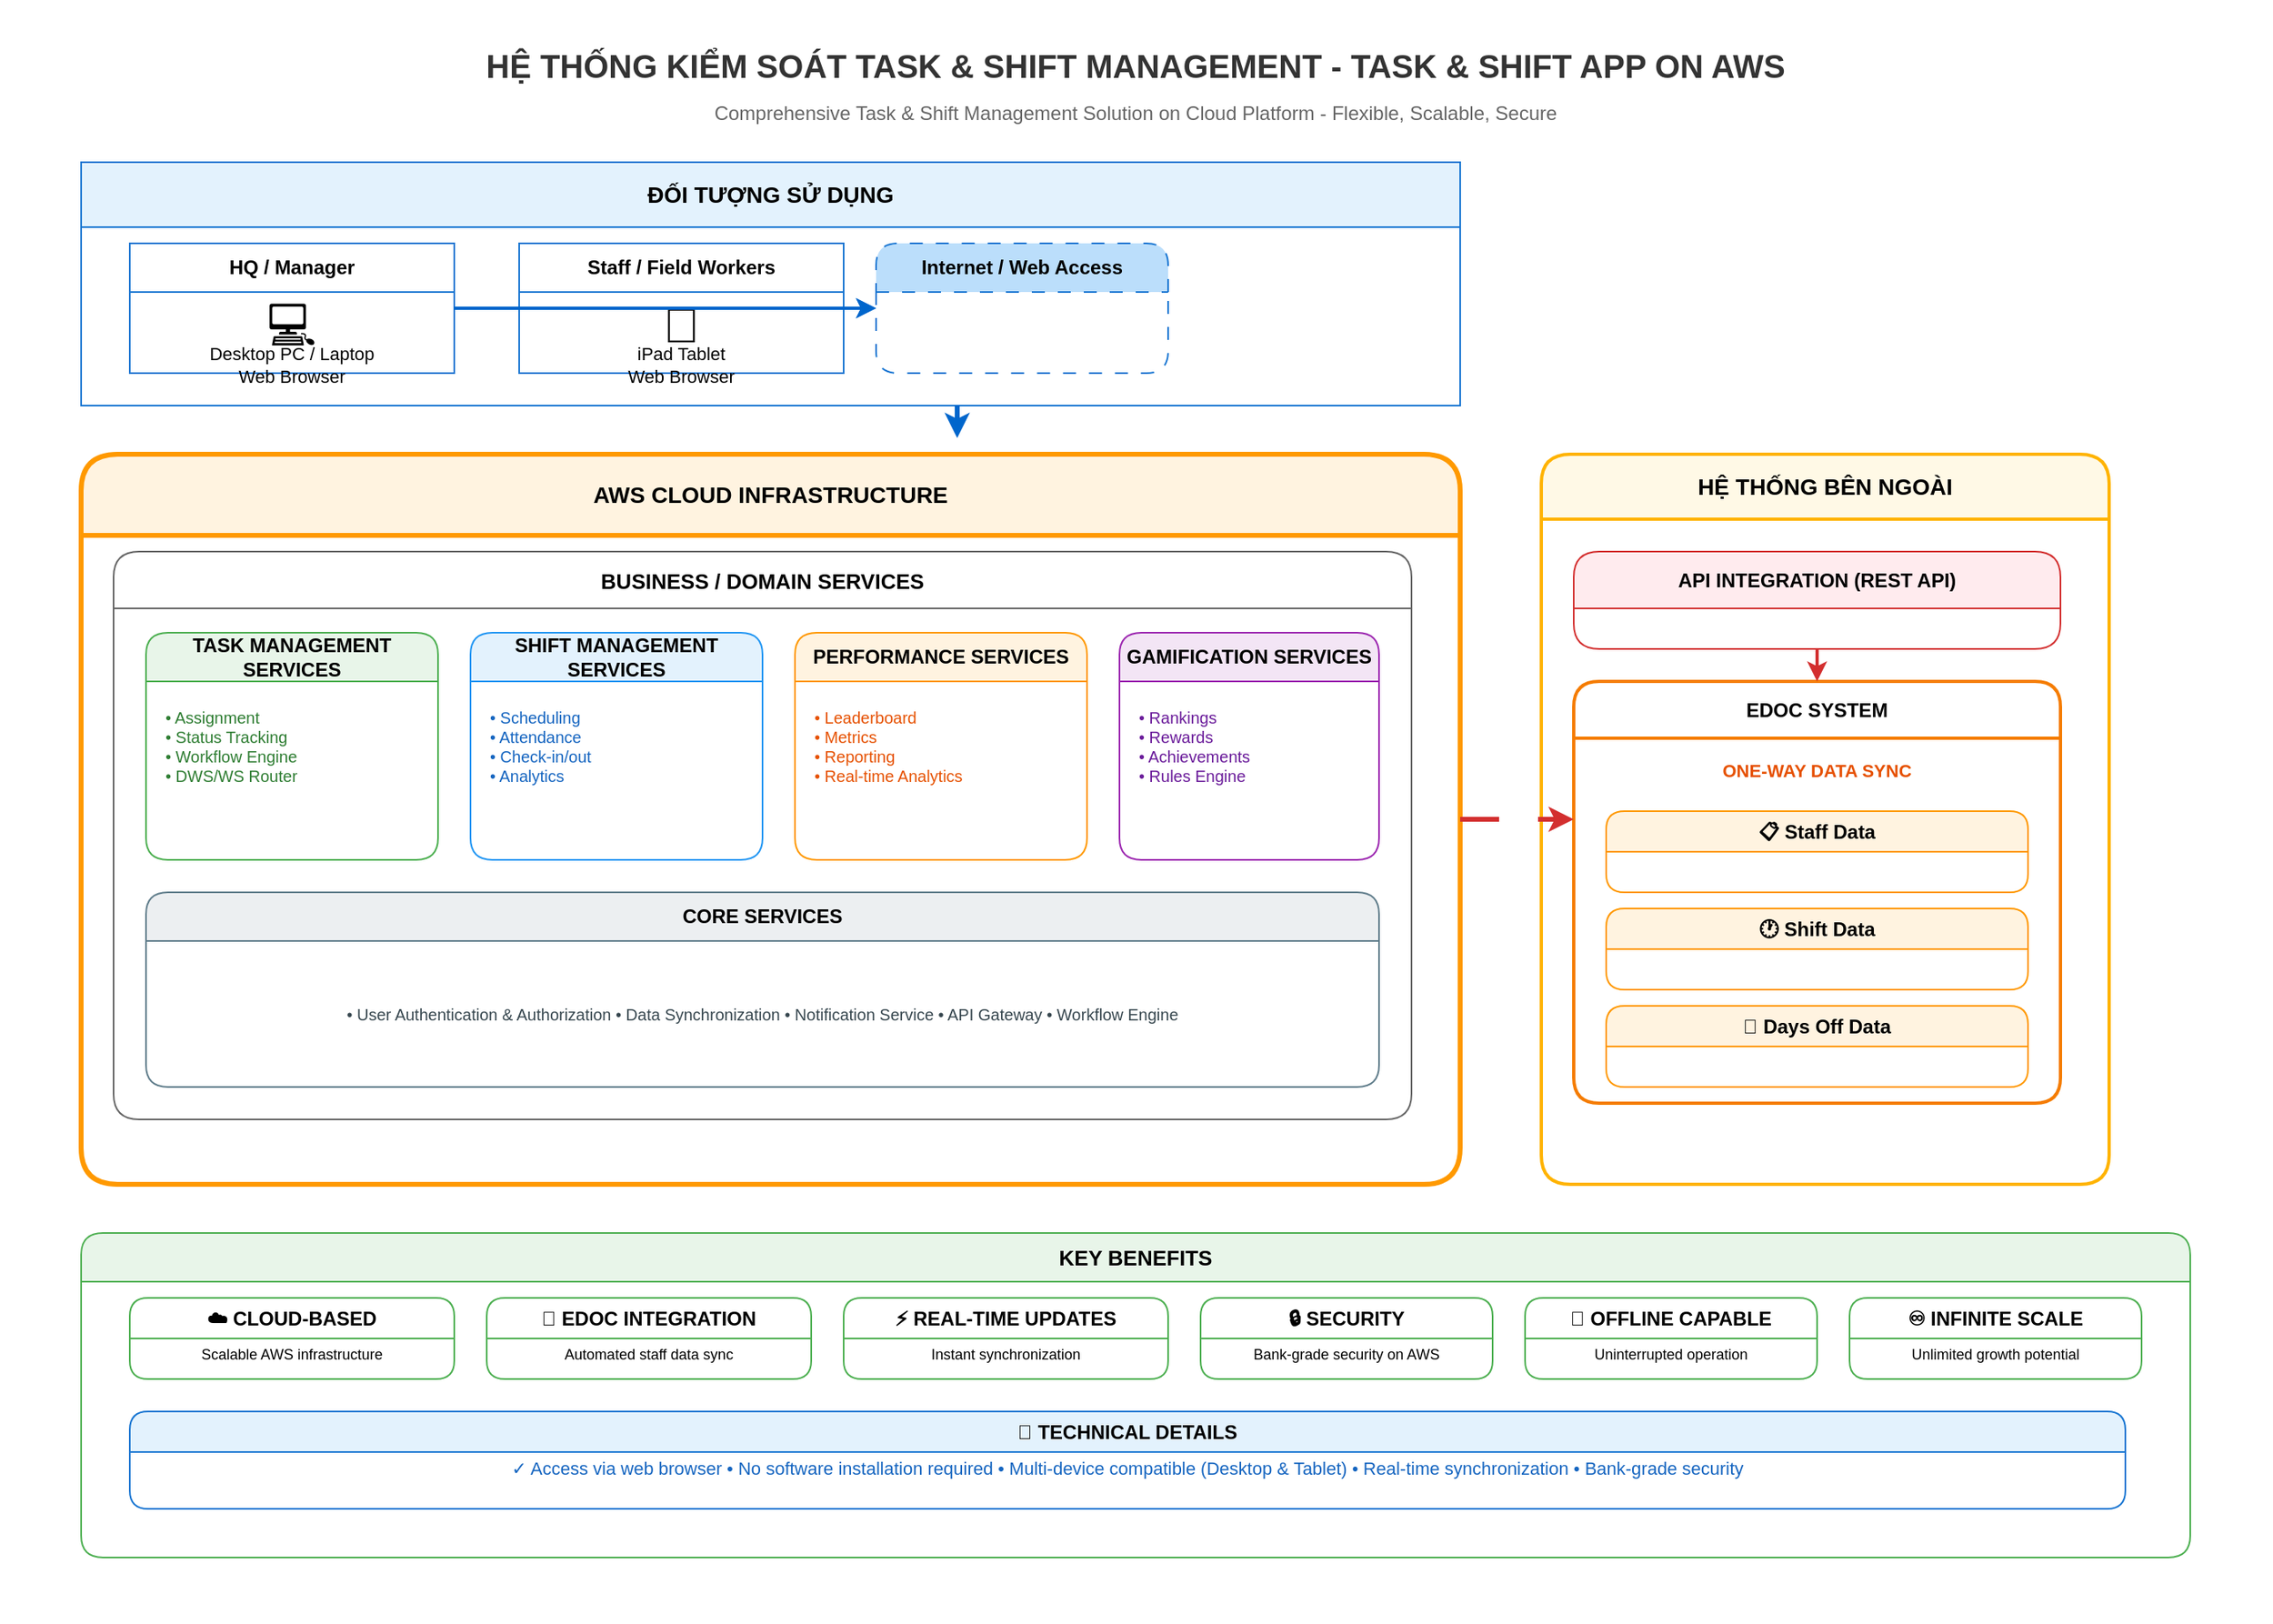 <mxfile version="22.1.16" type="device">
  <diagram name="Task &amp; Shift Architecture" id="system-arch">
    <mxGraphModel dx="1422" dy="794" grid="1" gridSize="10" guides="1" tooltips="1" connect="1" arrows="1" fold="1" page="1" pageScale="1" pageWidth="1400" pageHeight="1000" math="0" shadow="0">
      <root>
        <mxCell id="0" />
        <mxCell id="1" parent="0" />
        
        <!-- Background Color -->
        <mxCell id="bg" value="" style="sketch=0;aspect=fixed;html=1;points=[];align=center;image;fontFamily=Verdana;fontSize=12;fillColor=#F5F5F5;strokeColor=none;" vertex="1" parent="1">
          <mxGeometry x="0" y="0" width="1400" height="1000" as="geometry" />
        </mxCell>
        
        <!-- Title -->
        <mxCell id="title" value="HỆ THỐNG KIỂM SOÁT TASK &amp; SHIFT MANAGEMENT - TASK &amp; SHIFT APP ON AWS" style="text;html=1;strokeColor=none;fillColor=none;align=center;verticalAlign=middle;whiteSpace=wrap;rounded=0;fontSize=20;fontStyle=1;fontColor=#333333;" vertex="1" parent="1">
          <mxGeometry x="50" y="20" width="1300" height="40" as="geometry" />
        </mxCell>
        <mxCell id="subtitle" value="Comprehensive Task &amp; Shift Management Solution on Cloud Platform - Flexible, Scalable, Secure" style="text;html=1;strokeColor=none;fillColor=none;align=center;verticalAlign=middle;whiteSpace=wrap;rounded=0;fontSize=12;fontColor=#666666;" vertex="1" parent="1">
          <mxGeometry x="50" y="60" width="1300" height="20" as="geometry" />
        </mxCell>
        
        <!-- USER INTERACTION LAYER -->
        <mxCell id="user-layer-bg" value="ĐỐI TƯỢNG SỬ DỤNG" style="swimlane;html=1;startSize=40;fillColor=#E3F2FD;strokeColor=#1976D2;fontSize=14;fontStyle=1;whiteSpace=wrap;swimlaneLine=1;swimlaneFillColor=#FFFFFF;" vertex="1" parent="1">
          <mxGeometry x="50" y="100" width="850" height="150" as="geometry" />
        </mxCell>
        
        <!-- Manager / HQ -->
        <mxCell id="manager-box" value="HQ / Manager" style="swimlane;html=1;startSize=30;fillColor=#FFFFFF;strokeColor=#1976D2;whiteSpace=wrap;" vertex="1" parent="user-layer-bg">
          <mxGeometry x="30" y="50" width="200" height="80" as="geometry" />
        </mxCell>
        <mxCell id="manager-icon" value="💻" style="text;html=1;strokeColor=none;fillColor=none;align=center;verticalAlign=middle;whiteSpace=wrap;rounded=0;fontSize=30;" vertex="1" parent="manager-box">
          <mxGeometry x="80" y="30" width="40" height="40" as="geometry" />
        </mxCell>
        <mxCell id="manager-text" value="Desktop PC / Laptop&#xa;Web Browser" style="text;html=1;strokeColor=none;fillColor=none;align=center;verticalAlign=middle;whiteSpace=wrap;rounded=0;fontSize=11;" vertex="1" parent="manager-box">
          <mxGeometry x="20" y="70" width="160" height="10" as="geometry" />
        </mxCell>
        
        <!-- Staff -->
        <mxCell id="staff-box" value="Staff / Field Workers" style="swimlane;html=1;startSize=30;fillColor=#FFFFFF;strokeColor=#1976D2;whiteSpace=wrap;" vertex="1" parent="user-layer-bg">
          <mxGeometry x="270" y="50" width="200" height="80" as="geometry" />
        </mxCell>
        <mxCell id="staff-icon" value="📱" style="text;html=1;strokeColor=none;fillColor=none;align=center;verticalAlign=middle;whiteSpace=wrap;rounded=0;fontSize=30;" vertex="1" parent="staff-box">
          <mxGeometry x="80" y="30" width="40" height="40" as="geometry" />
        </mxCell>
        <mxCell id="staff-text" value="iPad Tablet&#xa;Web Browser" style="text;html=1;strokeColor=none;fillColor=none;align=center;verticalAlign=middle;whiteSpace=wrap;rounded=0;fontSize=11;" vertex="1" parent="staff-box">
          <mxGeometry x="20" y="70" width="160" height="10" as="geometry" />
        </mxCell>
        
        <!-- Internet Connection -->
        <mxCell id="internet-box" value="Internet / Web Access" style="swimlane;html=1;startSize=30;fillColor=#BBDEFB;strokeColor=#1976D2;whiteSpace=wrap;rounded=1;dashed=1;dashPattern=8 8;" vertex="1" parent="user-layer-bg">
          <mxGeometry x="490" y="50" width="180" height="80" as="geometry" />
        </mxCell>
        
        <!-- User to Internet arrows -->
        <mxCell id="arrow1" value="" style="endArrow=classic;html=1;rounded=0;entryX=0;entryY=0.5;entryDx=0;entryDy=0;exitX=1;exitY=0.5;exitDx=0;exitDy=0;strokeColor=#0066CC;strokeWidth=2;" edge="1" parent="user-layer-bg" source="manager-box" target="internet-box">
          <mxGeometry relative="1" as="geometry" />
        </mxCell>
        <mxCell id="arrow2" value="" style="endArrow=classic;html=1;rounded=0;entryX=0;entryY=0.5;entryDx=0;entryDy=0;exitX=1;exitY=0.5;exitDx=0;exitDy=0;strokeColor=#0066CC;strokeWidth=2;" edge="1" parent="user-layer-bg" source="staff-box" target="internet-box">
          <mxGeometry relative="1" as="geometry" />
        </mxCell>
        
        <!-- AWS CLOUD INFRASTRUCTURE -->
        <mxCell id="aws-cloud" value="AWS CLOUD INFRASTRUCTURE" style="swimlane;html=1;startSize=50;fillColor=#FFF3E0;strokeColor=#FF9900;fontSize=14;fontStyle=1;whiteSpace=wrap;rounded=1;strokeWidth=3;" vertex="1" parent="1">
          <mxGeometry x="50" y="280" width="850" height="450" as="geometry" />
        </mxCell>
        
        <!-- Internet to Cloud arrow -->
        <mxCell id="arrow3" value="" style="endArrow=classic;html=1;rounded=0;entryX=0.5;entryY=0;entryDx=0;entryDy=0;exitX=0.5;exitY=1;exitDx=0;exitDy=0;strokeColor=#0066CC;strokeWidth=3;" edge="1" parent="1">
          <mxGeometry relative="1" as="geometry">
            <mxPoint x="590" y="250" as="sourcePoint" />
            <mxPoint x="590" y="270" as="targetPoint" />
          </mxGeometry>
        </mxCell>
        
        <!-- BUSINESS / DOMAIN SERVICES -->
        <mxCell id="services-bg" value="BUSINESS / DOMAIN SERVICES" style="swimlane;html=1;startSize=35;fillColor=#FFFFFF;strokeColor=#666666;fontSize=13;fontStyle=1;whiteSpace=wrap;rounded=1;" vertex="1" parent="aws-cloud">
          <mxGeometry x="20" y="60" width="800" height="350" as="geometry" />
        </mxCell>
        
        <!-- TASK MANAGEMENT SERVICES -->
        <mxCell id="task-services" value="TASK MANAGEMENT SERVICES" style="swimlane;html=1;startSize=30;fillColor=#E8F5E9;strokeColor=#4CAF50;whiteSpace=wrap;rounded=1;" vertex="1" parent="services-bg">
          <mxGeometry x="20" y="50" width="180" height="140" as="geometry" />
        </mxCell>
        <mxCell id="task-list" value="• Assignment&#xa;• Status Tracking&#xa;• Workflow Engine&#xa;• DWS/WS Router" style="text;html=1;strokeColor=none;fillColor=none;align=left;verticalAlign=top;whiteSpace=wrap;rounded=0;fontSize=10;fontColor=#2E7D32;" vertex="1" parent="task-services">
          <mxGeometry x="10" y="40" width="160" height="90" as="geometry" />
        </mxCell>
        
        <!-- SHIFT MANAGEMENT SERVICES -->
        <mxCell id="shift-services" value="SHIFT MANAGEMENT SERVICES" style="swimlane;html=1;startSize=30;fillColor=#E3F2FD;strokeColor=#2196F3;whiteSpace=wrap;rounded=1;" vertex="1" parent="services-bg">
          <mxGeometry x="220" y="50" width="180" height="140" as="geometry" />
        </mxCell>
        <mxCell id="shift-list" value="• Scheduling&#xa;• Attendance&#xa;• Check-in/out&#xa;• Analytics" style="text;html=1;strokeColor=none;fillColor=none;align=left;verticalAlign=top;whiteSpace=wrap;rounded=0;fontSize=10;fontColor=#1565C0;" vertex="1" parent="shift-services">
          <mxGeometry x="10" y="40" width="160" height="90" as="geometry" />
        </mxCell>
        
        <!-- PERFORMANCE & ANALYTICS -->
        <mxCell id="perf-services" value="PERFORMANCE SERVICES" style="swimlane;html=1;startSize=30;fillColor=#FFF3E0;strokeColor=#FF9800;whiteSpace=wrap;rounded=1;" vertex="1" parent="services-bg">
          <mxGeometry x="420" y="50" width="180" height="140" as="geometry" />
        </mxCell>
        <mxCell id="perf-list" value="• Leaderboard&#xa;• Metrics&#xa;• Reporting&#xa;• Real-time Analytics" style="text;html=1;strokeColor=none;fillColor=none;align=left;verticalAlign=top;whiteSpace=wrap;rounded=0;fontSize=10;fontColor=#E65100;" vertex="1" parent="perf-services">
          <mxGeometry x="10" y="40" width="160" height="90" as="geometry" />
        </mxCell>
        
        <!-- GAMIFICATION SERVICES -->
        <mxCell id="gamif-services" value="GAMIFICATION SERVICES" style="swimlane;html=1;startSize=30;fillColor=#F3E5F5;strokeColor=#9C27B0;whiteSpace=wrap;rounded=1;" vertex="1" parent="services-bg">
          <mxGeometry x="620" y="50" width="160" height="140" as="geometry" />
        </mxCell>
        <mxCell id="gamif-list" value="• Rankings&#xa;• Rewards&#xa;• Achievements&#xa;• Rules Engine" style="text;html=1;strokeColor=none;fillColor=none;align=left;verticalAlign=top;whiteSpace=wrap;rounded=0;fontSize=10;fontColor=#6A1B9A;" vertex="1" parent="gamif-services">
          <mxGeometry x="10" y="40" width="140" height="90" as="geometry" />
        </mxCell>
        
        <!-- CORE SERVICES (Bottom Row) -->
        <mxCell id="core-services" value="CORE SERVICES" style="swimlane;html=1;startSize=30;fillColor=#ECEFF1;strokeColor=#607D8B;whiteSpace=wrap;rounded=1;" vertex="1" parent="services-bg">
          <mxGeometry x="20" y="210" width="760" height="120" as="geometry" />
        </mxCell>
        <mxCell id="core-list" value="• User Authentication &amp; Authorization • Data Synchronization • Notification Service • API Gateway • Workflow Engine" style="text;html=1;strokeColor=none;fillColor=none;align=center;verticalAlign=middle;whiteSpace=wrap;rounded=0;fontSize=10;fontColor=#37474F;" vertex="1" parent="core-services">
          <mxGeometry x="20" y="40" width="720" height="70" as="geometry" />
        </mxCell>
        
        <!-- EXTERNAL SYSTEM LINKAGE -->
        <mxCell id="external-layer" value="HỆ THỐNG BÊN NGOÀI" style="swimlane;html=1;startSize=40;fillColor=#FFF9E6;strokeColor=#FFB300;fontSize=14;fontStyle=1;whiteSpace=wrap;rounded=1;strokeWidth=2;" vertex="1" parent="1">
          <mxGeometry x="950" y="280" width="350" height="450" as="geometry" />
        </mxCell>
        
        <!-- API INTEGRATION -->
        <mxCell id="api-box" value="API INTEGRATION (REST API)" style="swimlane;html=1;startSize=35;fillColor=#FFEBEE;strokeColor=#D32F2F;whiteSpace=wrap;rounded=1;" vertex="1" parent="external-layer">
          <mxGeometry x="20" y="60" width="300" height="60" as="geometry" />
        </mxCell>
        
        <!-- Cloud to API arrow -->
        <mxCell id="arrow4" value="" style="endArrow=classic;html=1;rounded=0;entryX=0;entryY=0.5;entryDx=0;entryDy=0;exitX=1;exitY=0.5;exitDx=0;exitDy=0;strokeColor=#D32F2F;strokeWidth=3;dashed=1;dashPattern=8 8;" edge="1" parent="1">
          <mxGeometry relative="1" as="geometry">
            <mxPoint x="900" y="505" as="sourcePoint" />
            <mxPoint x="970" y="505" as="targetPoint" />
            <Array as="points">
              <mxPoint x="920" y="505" />
              <mxPoint x="950" y="505" />
            </Array>
          </mxGeometry>
        </mxCell>
        
        <!-- EDOC System -->
        <mxCell id="edoc-box" value="EDOC SYSTEM" style="swimlane;html=1;startSize=35;fillColor=#FFFFFF;strokeColor=#F57C00;whiteSpace=wrap;rounded=1;strokeWidth=2;" vertex="1" parent="external-layer">
          <mxGeometry x="20" y="140" width="300" height="260" as="geometry" />
        </mxCell>
        
        <mxCell id="edoc-title" value="ONE-WAY DATA SYNC" style="text;html=1;strokeColor=none;fillColor=none;align=center;verticalAlign=middle;whiteSpace=wrap;rounded=0;fontSize=11;fontStyle=1;fontColor=#E65100;" vertex="1" parent="edoc-box">
          <mxGeometry x="20" y="45" width="260" height="20" as="geometry" />
        </mxCell>
        
        <mxCell id="edoc-data1" value="📋 Staff Data" style="swimlane;html=1;startSize=25;fillColor=#FFF3E0;strokeColor=#FF9800;whiteSpace=wrap;rounded=1;" vertex="1" parent="edoc-box">
          <mxGeometry x="20" y="80" width="260" height="50" as="geometry" />
        </mxCell>
        <mxCell id="edoc-data2" value="🕐 Shift Data" style="swimlane;html=1;startSize=25;fillColor=#FFF3E0;strokeColor=#FF9800;whiteSpace=wrap;rounded=1;" vertex="1" parent="edoc-box">
          <mxGeometry x="20" y="140" width="260" height="50" as="geometry" />
        </mxCell>
        <mxCell id="edoc-data3" value="📅 Days Off Data" style="swimlane;html=1;startSize=25;fillColor=#FFF3E0;strokeColor=#FF9800;whiteSpace=wrap;rounded=1;" vertex="1" parent="edoc-box">
          <mxGeometry x="20" y="200" width="260" height="50" as="geometry" />
        </mxCell>
        
        <!-- API to EDOC arrow -->
        <mxCell id="arrow5" value="" style="endArrow=classic;html=1;rounded=0;entryX=0.5;entryY=0;entryDx=0;entryDy=0;exitX=0.5;exitY=1;exitDx=0;exitDy=0;strokeColor=#D32F2F;strokeWidth=2;" edge="1" parent="external-layer" source="api-box" target="edoc-box">
          <mxGeometry relative="1" as="geometry" />
        </mxCell>
        
        <!-- Key Benefits Box -->
        <mxCell id="benefits-bg" value="KEY BENEFITS" style="swimlane;html=1;startSize=30;fillColor=#E8F5E9;strokeColor=#4CAF50;fontSize=13;fontStyle=1;whiteSpace=wrap;rounded=1;" vertex="1" parent="1">
          <mxGeometry x="50" y="760" width="1300" height="200" as="geometry" />
        </mxCell>
        
        <mxCell id="benefit1" value="☁️ CLOUD-BASED" style="swimlane;html=1;startSize=25;fillColor=#FFFFFF;strokeColor=#4CAF50;whiteSpace=wrap;rounded=1;" vertex="1" parent="benefits-bg">
          <mxGeometry x="30" y="40" width="200" height="50" as="geometry" />
        </mxCell>
        <mxCell id="benefit1-text" value="Scalable AWS infrastructure" style="text;html=1;strokeColor=none;fillColor=none;align=center;verticalAlign=middle;whiteSpace=wrap;rounded=0;fontSize=9;" vertex="1" parent="benefit1">
          <mxGeometry x="5" y="25" width="190" height="20" as="geometry" />
        </mxCell>
        
        <mxCell id="benefit2" value="🔗 EDOC INTEGRATION" style="swimlane;html=1;startSize=25;fillColor=#FFFFFF;strokeColor=#4CAF50;whiteSpace=wrap;rounded=1;" vertex="1" parent="benefits-bg">
          <mxGeometry x="250" y="40" width="200" height="50" as="geometry" />
        </mxCell>
        <mxCell id="benefit2-text" value="Automated staff data sync" style="text;html=1;strokeColor=none;fillColor=none;align=center;verticalAlign=middle;whiteSpace=wrap;rounded=0;fontSize=9;" vertex="1" parent="benefit2">
          <mxGeometry x="5" y="25" width="190" height="20" as="geometry" />
        </mxCell>
        
        <mxCell id="benefit3" value="⚡ REAL-TIME UPDATES" style="swimlane;html=1;startSize=25;fillColor=#FFFFFF;strokeColor=#4CAF50;whiteSpace=wrap;rounded=1;" vertex="1" parent="benefits-bg">
          <mxGeometry x="470" y="40" width="200" height="50" as="geometry" />
        </mxCell>
        <mxCell id="benefit3-text" value="Instant synchronization" style="text;html=1;strokeColor=none;fillColor=none;align=center;verticalAlign=middle;whiteSpace=wrap;rounded=0;fontSize=9;" vertex="1" parent="benefit3">
          <mxGeometry x="5" y="25" width="190" height="20" as="geometry" />
        </mxCell>
        
        <mxCell id="benefit4" value="🔒 SECURITY" style="swimlane;html=1;startSize=25;fillColor=#FFFFFF;strokeColor=#4CAF50;whiteSpace=wrap;rounded=1;" vertex="1" parent="benefits-bg">
          <mxGeometry x="690" y="40" width="180" height="50" as="geometry" />
        </mxCell>
        <mxCell id="benefit4-text" value="Bank-grade security on AWS" style="text;html=1;strokeColor=none;fillColor=none;align=center;verticalAlign=middle;whiteSpace=wrap;rounded=0;fontSize=9;" vertex="1" parent="benefit4">
          <mxGeometry x="5" y="25" width="170" height="20" as="geometry" />
        </mxCell>
        
        <mxCell id="benefit5" value="📱 OFFLINE CAPABLE" style="swimlane;html=1;startSize=25;fillColor=#FFFFFF;strokeColor=#4CAF50;whiteSpace=wrap;rounded=1;" vertex="1" parent="benefits-bg">
          <mxGeometry x="890" y="40" width="180" height="50" as="geometry" />
        </mxCell>
        <mxCell id="benefit5-text" value="Uninterrupted operation" style="text;html=1;strokeColor=none;fillColor=none;align=center;verticalAlign=middle;whiteSpace=wrap;rounded=0;fontSize=9;" vertex="1" parent="benefit5">
          <mxGeometry x="5" y="25" width="170" height="20" as="geometry" />
        </mxCell>
        
        <mxCell id="benefit6" value="♾️ INFINITE SCALE" style="swimlane;html=1;startSize=25;fillColor=#FFFFFF;strokeColor=#4CAF50;whiteSpace=wrap;rounded=1;" vertex="1" parent="benefits-bg">
          <mxGeometry x="1090" y="40" width="180" height="50" as="geometry" />
        </mxCell>
        <mxCell id="benefit6-text" value="Unlimited growth potential" style="text;html=1;strokeColor=none;fillColor=none;align=center;verticalAlign=middle;whiteSpace=wrap;rounded=0;fontSize=9;" vertex="1" parent="benefit6">
          <mxGeometry x="5" y="25" width="170" height="20" as="geometry" />
        </mxCell>
        
        <!-- Technical Details -->
        <mxCell id="tech-details" value="🔧 TECHNICAL DETAILS" style="swimlane;html=1;startSize=25;fillColor=#E3F2FD;strokeColor=#1976D2;whiteSpace=wrap;rounded=1;" vertex="1" parent="benefits-bg">
          <mxGeometry x="30" y="110" width="1230" height="60" as="geometry" />
        </mxCell>
        <mxCell id="tech-text" value="✓ Access via web browser • No software installation required • Multi-device compatible (Desktop &amp; Tablet) • Real-time synchronization • Bank-grade security" style="text;html=1;strokeColor=none;fillColor=none;align=center;verticalAlign=middle;whiteSpace=wrap;rounded=0;fontSize=11;fontColor=#1565C0;" vertex="1" parent="tech-details">
          <mxGeometry x="20" y="25" width="1190" height="20" as="geometry" />
        </mxCell>
        
      </root>
    </mxGraphModel>
  </diagram>
</mxfile>


